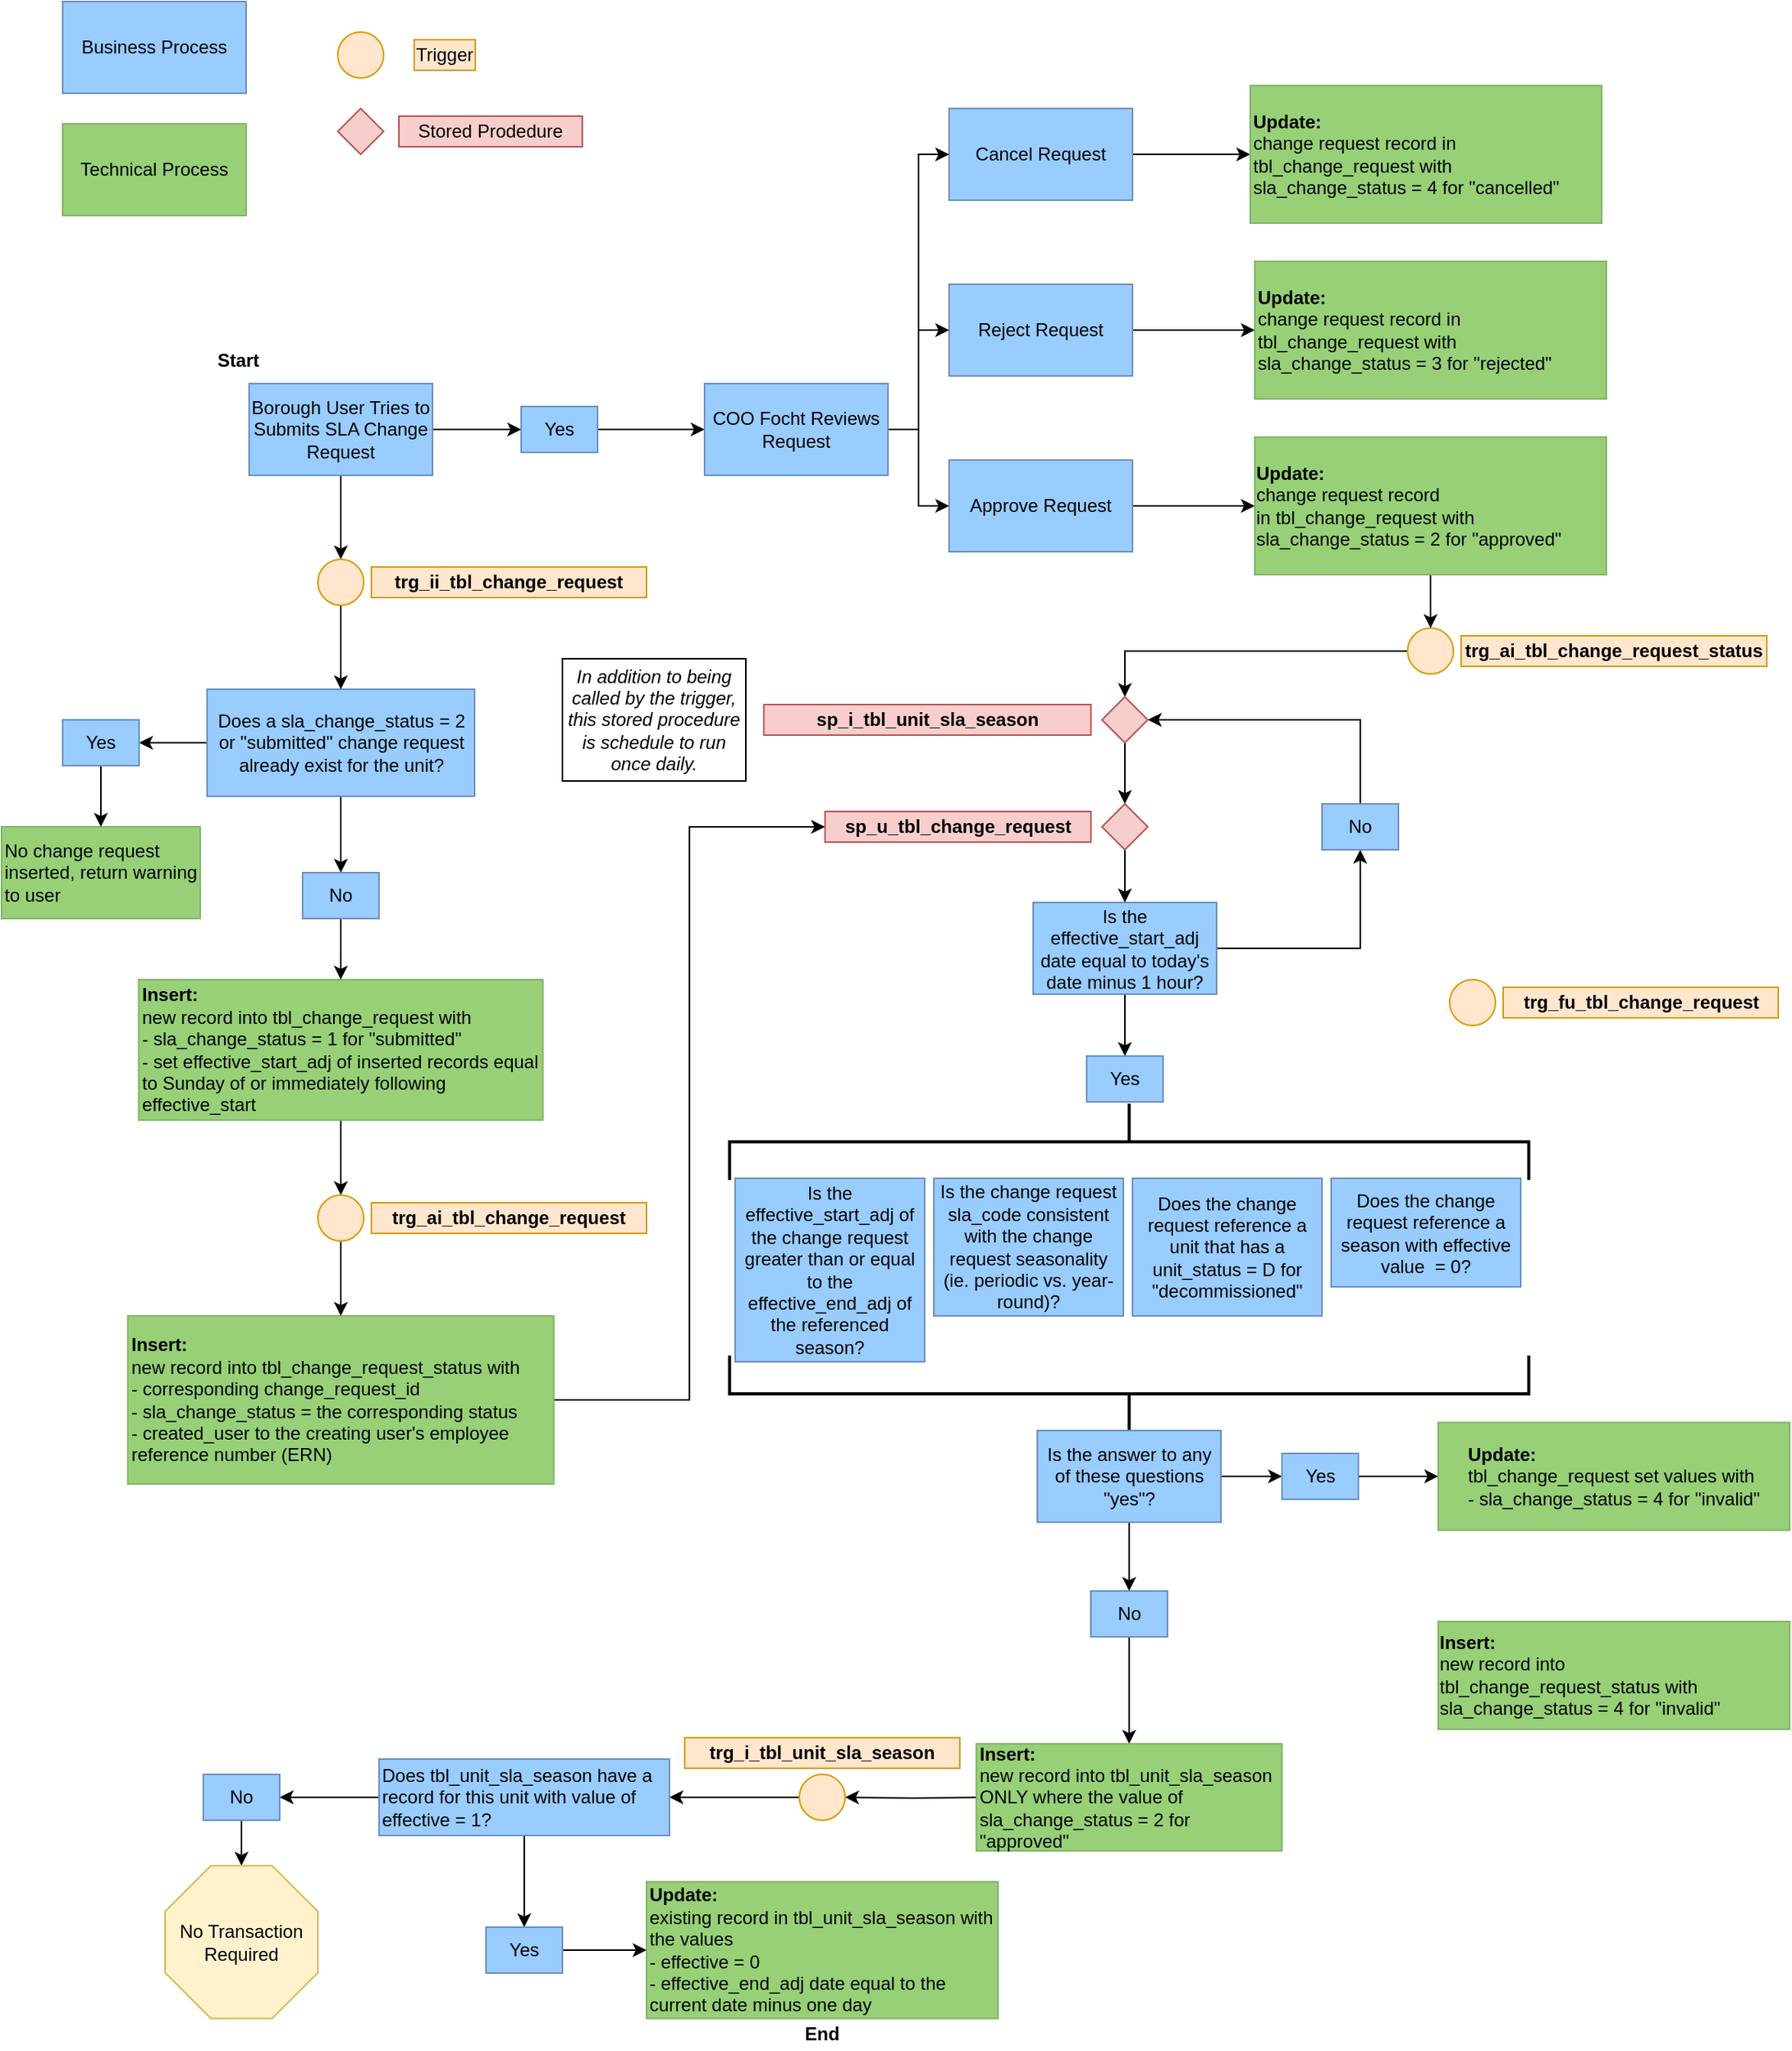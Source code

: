 <mxfile version="13.7.6" type="github">
  <diagram id="APbCHEt9h7LmyBrYfhhx" name="Page-1">
    <mxGraphModel dx="2272" dy="794" grid="1" gridSize="10" guides="1" tooltips="1" connect="1" arrows="1" fold="1" page="1" pageScale="1" pageWidth="850" pageHeight="1100" math="0" shadow="0">
      <root>
        <mxCell id="0" />
        <mxCell id="1" parent="0" />
        <mxCell id="TYA-corCzER_tpGZpnsk-2" value="Business Process" style="rounded=0;whiteSpace=wrap;html=1;fillColor=#dae8fc;strokeColor=#6c8ebf;" parent="1" vertex="1">
          <mxGeometry x="20" y="20" width="120" height="60" as="geometry" />
        </mxCell>
        <mxCell id="TYA-corCzER_tpGZpnsk-3" value="Technical Process" style="rounded=0;whiteSpace=wrap;html=1;fillColor=#97D077;strokeColor=#82b366;" parent="1" vertex="1">
          <mxGeometry x="20" y="100" width="120" height="60" as="geometry" />
        </mxCell>
        <mxCell id="TYA-corCzER_tpGZpnsk-4" value="" style="ellipse;whiteSpace=wrap;html=1;aspect=fixed;fillColor=#ffe6cc;strokeColor=#d79b00;" parent="1" vertex="1">
          <mxGeometry x="200" y="40" width="30" height="30" as="geometry" />
        </mxCell>
        <mxCell id="TYA-corCzER_tpGZpnsk-5" value="Trigger" style="text;html=1;strokeColor=#d79b00;fillColor=#ffe6cc;align=center;verticalAlign=middle;whiteSpace=wrap;rounded=0;" parent="1" vertex="1">
          <mxGeometry x="250" y="45" width="40" height="20" as="geometry" />
        </mxCell>
        <mxCell id="3o3nBdtsmn0ed2RaHUh7-13" value="" style="edgeStyle=orthogonalEdgeStyle;rounded=0;orthogonalLoop=1;jettySize=auto;html=1;" parent="1" source="TYA-corCzER_tpGZpnsk-7" target="e-__jFEW9f1SL3vXLQ8T-2" edge="1">
          <mxGeometry relative="1" as="geometry" />
        </mxCell>
        <mxCell id="HUFOrXZjp_os2G7rT3iw-18" style="edgeStyle=orthogonalEdgeStyle;rounded=0;orthogonalLoop=1;jettySize=auto;html=1;exitX=0.5;exitY=1;exitDx=0;exitDy=0;entryX=0.5;entryY=0;entryDx=0;entryDy=0;" parent="1" source="TYA-corCzER_tpGZpnsk-7" target="HUFOrXZjp_os2G7rT3iw-16" edge="1">
          <mxGeometry relative="1" as="geometry" />
        </mxCell>
        <mxCell id="TYA-corCzER_tpGZpnsk-7" value="Borough User Tries to Submits SLA Change Request" style="rounded=0;whiteSpace=wrap;html=1;fillColor=#99CCFF;strokeColor=#6c8ebf;" parent="1" vertex="1">
          <mxGeometry x="142.01" y="270" width="120" height="60" as="geometry" />
        </mxCell>
        <mxCell id="TYA-corCzER_tpGZpnsk-9" value="COO Focht Reviews Request" style="rounded=0;whiteSpace=wrap;html=1;fillColor=#dae8fc;strokeColor=#6c8ebf;" parent="1" vertex="1">
          <mxGeometry x="440" y="270" width="120" height="60" as="geometry" />
        </mxCell>
        <mxCell id="HUFOrXZjp_os2G7rT3iw-30" style="edgeStyle=orthogonalEdgeStyle;rounded=0;orthogonalLoop=1;jettySize=auto;html=1;exitX=0.5;exitY=1;exitDx=0;exitDy=0;entryX=0.5;entryY=0;entryDx=0;entryDy=0;" parent="1" source="TYA-corCzER_tpGZpnsk-22" target="HUFOrXZjp_os2G7rT3iw-29" edge="1">
          <mxGeometry relative="1" as="geometry" />
        </mxCell>
        <mxCell id="TYA-corCzER_tpGZpnsk-22" value="Insert:&lt;br&gt;&lt;span style=&quot;font-weight: normal&quot;&gt;new record into tbl_change_request with&lt;br&gt;- sla_change_status = 1 for &quot;submitted&quot;&lt;br&gt;-&amp;nbsp;&lt;/span&gt;&lt;span style=&quot;font-weight: 400&quot;&gt;set effective_start_adj of inserted records equal to Sunday of or immediately following effective_start&lt;/span&gt;&lt;span style=&quot;font-weight: normal&quot;&gt;&lt;br&gt;&lt;/span&gt;" style="rounded=0;whiteSpace=wrap;html=1;fillColor=#97D077;strokeColor=#82b366;fontStyle=1;align=left;" parent="1" vertex="1">
          <mxGeometry x="69.74" y="660" width="264.51" height="91.9" as="geometry" />
        </mxCell>
        <mxCell id="HUFOrXZjp_os2G7rT3iw-40" style="edgeStyle=orthogonalEdgeStyle;rounded=0;orthogonalLoop=1;jettySize=auto;html=1;exitX=1;exitY=0.5;exitDx=0;exitDy=0;entryX=0;entryY=0.5;entryDx=0;entryDy=0;" parent="1" source="TYA-corCzER_tpGZpnsk-24" target="XjfmwIq85a9qO-nbTn4X-9" edge="1">
          <mxGeometry relative="1" as="geometry" />
        </mxCell>
        <mxCell id="TYA-corCzER_tpGZpnsk-24" value="Insert:&lt;br&gt;&lt;span style=&quot;font-weight: normal&quot;&gt;new record into tbl_change_request_status with&lt;br&gt;- corresponding change_request_id&amp;nbsp;&amp;nbsp;&lt;/span&gt;&lt;br&gt;&lt;span style=&quot;font-weight: normal&quot;&gt;- sla_change_status = the corresponding status&lt;/span&gt;&lt;br&gt;&lt;span style=&quot;font-weight: normal&quot;&gt;- created_user to the&amp;nbsp;&lt;/span&gt;&lt;span style=&quot;font-weight: 400&quot;&gt;creating user&#39;s employee reference number (ERN)&lt;/span&gt;&lt;span style=&quot;font-weight: normal&quot;&gt;&lt;br&gt;&lt;/span&gt;" style="rounded=0;whiteSpace=wrap;html=1;fillColor=#97D077;strokeColor=#82b366;fontStyle=1;align=left;" parent="1" vertex="1">
          <mxGeometry x="62.62" y="880" width="278.75" height="110" as="geometry" />
        </mxCell>
        <mxCell id="TYA-corCzER_tpGZpnsk-18" value="" style="edgeStyle=orthogonalEdgeStyle;rounded=0;orthogonalLoop=1;jettySize=auto;html=1;" parent="1" source="TYA-corCzER_tpGZpnsk-11" target="TYA-corCzER_tpGZpnsk-17" edge="1">
          <mxGeometry relative="1" as="geometry" />
        </mxCell>
        <mxCell id="TYA-corCzER_tpGZpnsk-11" value="Reject Request" style="rounded=0;whiteSpace=wrap;html=1;fillColor=#dae8fc;strokeColor=#6c8ebf;" parent="1" vertex="1">
          <mxGeometry x="600" y="205" width="120" height="60" as="geometry" />
        </mxCell>
        <mxCell id="TYA-corCzER_tpGZpnsk-17" value="&lt;div&gt;&lt;span&gt;&lt;b&gt;Update:&lt;/b&gt;&lt;/span&gt;&lt;/div&gt;&lt;div&gt;&lt;span&gt;change request record in tbl_change_request with sla_change_status = 3 for &quot;rejected&quot;&lt;/span&gt;&lt;/div&gt;" style="rounded=0;whiteSpace=wrap;html=1;fillColor=#97D077;strokeColor=#82b366;align=left;" parent="1" vertex="1">
          <mxGeometry x="800" y="190" width="230" height="90" as="geometry" />
        </mxCell>
        <mxCell id="utrAC_NS1D6aVvXHYf-W-8" style="edgeStyle=orthogonalEdgeStyle;rounded=0;orthogonalLoop=1;jettySize=auto;html=1;exitX=1;exitY=0.5;exitDx=0;exitDy=0;" parent="1" source="TYA-corCzER_tpGZpnsk-14" target="utrAC_NS1D6aVvXHYf-W-7" edge="1">
          <mxGeometry relative="1" as="geometry" />
        </mxCell>
        <mxCell id="TYA-corCzER_tpGZpnsk-14" value="Approve Request" style="rounded=0;whiteSpace=wrap;html=1;fillColor=#dae8fc;strokeColor=#6c8ebf;" parent="1" vertex="1">
          <mxGeometry x="600" y="320" width="120" height="60" as="geometry" />
        </mxCell>
        <mxCell id="3o3nBdtsmn0ed2RaHUh7-10" value="" style="edgeStyle=orthogonalEdgeStyle;rounded=0;orthogonalLoop=1;jettySize=auto;html=1;" parent="1" source="TYA-corCzER_tpGZpnsk-32" target="3o3nBdtsmn0ed2RaHUh7-9" edge="1">
          <mxGeometry relative="1" as="geometry" />
        </mxCell>
        <mxCell id="HUFOrXZjp_os2G7rT3iw-37" style="edgeStyle=orthogonalEdgeStyle;rounded=0;orthogonalLoop=1;jettySize=auto;html=1;exitX=1;exitY=0.5;exitDx=0;exitDy=0;entryX=0.5;entryY=1;entryDx=0;entryDy=0;" parent="1" source="TYA-corCzER_tpGZpnsk-32" target="TYA-corCzER_tpGZpnsk-39" edge="1">
          <mxGeometry relative="1" as="geometry" />
        </mxCell>
        <mxCell id="TYA-corCzER_tpGZpnsk-32" value="Is the effective_start_adj date equal to today&#39;s date minus 1 hour?" style="rounded=0;whiteSpace=wrap;html=1;fillColor=#99CCFF;strokeColor=#6c8ebf;" parent="1" vertex="1">
          <mxGeometry x="655" y="609.5" width="120" height="60" as="geometry" />
        </mxCell>
        <mxCell id="HUFOrXZjp_os2G7rT3iw-38" style="edgeStyle=orthogonalEdgeStyle;rounded=0;orthogonalLoop=1;jettySize=auto;html=1;exitX=0.5;exitY=0;exitDx=0;exitDy=0;entryX=1;entryY=0.5;entryDx=0;entryDy=0;" parent="1" source="TYA-corCzER_tpGZpnsk-39" target="TYA-corCzER_tpGZpnsk-46" edge="1">
          <mxGeometry relative="1" as="geometry" />
        </mxCell>
        <mxCell id="TYA-corCzER_tpGZpnsk-39" value="No" style="rounded=0;whiteSpace=wrap;html=1;fillColor=#99CCFF;strokeColor=#6c8ebf;" parent="1" vertex="1">
          <mxGeometry x="844" y="545" width="50" height="30" as="geometry" />
        </mxCell>
        <mxCell id="TYA-corCzER_tpGZpnsk-21" style="edgeStyle=orthogonalEdgeStyle;rounded=0;orthogonalLoop=1;jettySize=auto;html=1;exitX=0.5;exitY=1;exitDx=0;exitDy=0;" parent="1" source="TYA-corCzER_tpGZpnsk-17" target="TYA-corCzER_tpGZpnsk-17" edge="1">
          <mxGeometry relative="1" as="geometry" />
        </mxCell>
        <mxCell id="TYA-corCzER_tpGZpnsk-28" value="&lt;b&gt;trg_fu_tbl_change_request&lt;/b&gt;" style="text;html=1;strokeColor=#d79b00;fillColor=#ffe6cc;align=center;verticalAlign=middle;whiteSpace=wrap;rounded=0;" parent="1" vertex="1">
          <mxGeometry x="962.5" y="665" width="180" height="20" as="geometry" />
        </mxCell>
        <mxCell id="TYA-corCzER_tpGZpnsk-44" value="" style="rhombus;whiteSpace=wrap;html=1;align=left;fillColor=#f8cecc;strokeColor=#b85450;" parent="1" vertex="1">
          <mxGeometry x="200" y="90" width="30" height="30" as="geometry" />
        </mxCell>
        <mxCell id="TYA-corCzER_tpGZpnsk-45" value="Stored Prodedure" style="text;html=1;strokeColor=#b85450;fillColor=#f8cecc;align=center;verticalAlign=middle;whiteSpace=wrap;rounded=0;" parent="1" vertex="1">
          <mxGeometry x="240" y="95" width="120" height="20" as="geometry" />
        </mxCell>
        <mxCell id="TYA-corCzER_tpGZpnsk-27" value="" style="ellipse;whiteSpace=wrap;html=1;aspect=fixed;fillColor=#ffe6cc;strokeColor=#d79b00;" parent="1" vertex="1">
          <mxGeometry x="927.5" y="660" width="30" height="30" as="geometry" />
        </mxCell>
        <mxCell id="TYA-corCzER_tpGZpnsk-48" value="&lt;b&gt;sp_i_tbl_unit_sla_season&lt;br&gt;&lt;/b&gt;" style="text;html=1;strokeColor=#b85450;fillColor=#f8cecc;align=center;verticalAlign=middle;whiteSpace=wrap;rounded=0;" parent="1" vertex="1">
          <mxGeometry x="478.8" y="480" width="214" height="20" as="geometry" />
        </mxCell>
        <mxCell id="Xcc2Si-ru2YFNp3SEIyi-4" style="edgeStyle=orthogonalEdgeStyle;rounded=0;orthogonalLoop=1;jettySize=auto;html=1;exitX=0;exitY=0.5;exitDx=0;exitDy=0;entryX=1;entryY=0.5;entryDx=0;entryDy=0;" parent="1" target="TYA-corCzER_tpGZpnsk-67" edge="1">
          <mxGeometry relative="1" as="geometry">
            <mxPoint x="622" y="1195" as="sourcePoint" />
          </mxGeometry>
        </mxCell>
        <mxCell id="Xcc2Si-ru2YFNp3SEIyi-15" style="edgeStyle=orthogonalEdgeStyle;rounded=0;orthogonalLoop=1;jettySize=auto;html=1;exitX=0.5;exitY=1;exitDx=0;exitDy=0;entryX=0;entryY=0.5;entryDx=0;entryDy=0;entryPerimeter=0;" parent="1" source="TYA-corCzER_tpGZpnsk-62" target="Xcc2Si-ru2YFNp3SEIyi-3" edge="1">
          <mxGeometry relative="1" as="geometry" />
        </mxCell>
        <mxCell id="TYA-corCzER_tpGZpnsk-62" value="&lt;span style=&quot;font-weight: normal&quot;&gt;No&lt;/span&gt;" style="rounded=0;whiteSpace=wrap;html=1;fillColor=#dae8fc;strokeColor=#6c8ebf;fontStyle=1;align=center;" parent="1" vertex="1">
          <mxGeometry x="112" y="1180" width="50" height="30" as="geometry" />
        </mxCell>
        <mxCell id="Xcc2Si-ru2YFNp3SEIyi-11" style="edgeStyle=orthogonalEdgeStyle;rounded=0;orthogonalLoop=1;jettySize=auto;html=1;exitX=1;exitY=0.5;exitDx=0;exitDy=0;entryX=0;entryY=0.5;entryDx=0;entryDy=0;" parent="1" source="TYA-corCzER_tpGZpnsk-64" target="TYA-corCzER_tpGZpnsk-73" edge="1">
          <mxGeometry relative="1" as="geometry" />
        </mxCell>
        <mxCell id="TYA-corCzER_tpGZpnsk-64" value="&lt;span style=&quot;font-weight: normal&quot;&gt;Yes&lt;/span&gt;" style="rounded=0;whiteSpace=wrap;html=1;fillColor=#dae8fc;strokeColor=#6c8ebf;fontStyle=1;align=center;" parent="1" vertex="1">
          <mxGeometry x="297" y="1280" width="50" height="30" as="geometry" />
        </mxCell>
        <mxCell id="HUFOrXZjp_os2G7rT3iw-39" style="edgeStyle=orthogonalEdgeStyle;rounded=0;orthogonalLoop=1;jettySize=auto;html=1;exitX=0;exitY=0.5;exitDx=0;exitDy=0;entryX=0.5;entryY=0;entryDx=0;entryDy=0;" parent="1" source="TYA-corCzER_tpGZpnsk-53" target="TYA-corCzER_tpGZpnsk-46" edge="1">
          <mxGeometry relative="1" as="geometry" />
        </mxCell>
        <mxCell id="TYA-corCzER_tpGZpnsk-53" value="" style="ellipse;whiteSpace=wrap;html=1;aspect=fixed;fillColor=#ffe6cc;strokeColor=#d79b00;" parent="1" vertex="1">
          <mxGeometry x="900" y="430" width="30" height="30" as="geometry" />
        </mxCell>
        <mxCell id="TYA-corCzER_tpGZpnsk-55" value="&lt;b&gt;trg_ai_tbl_change_request_status&lt;/b&gt;" style="text;html=1;strokeColor=#d79b00;fillColor=#ffe6cc;align=center;verticalAlign=middle;whiteSpace=wrap;rounded=0;" parent="1" vertex="1">
          <mxGeometry x="935" y="435" width="200" height="20" as="geometry" />
        </mxCell>
        <mxCell id="Xcc2Si-ru2YFNp3SEIyi-6" style="edgeStyle=orthogonalEdgeStyle;rounded=0;orthogonalLoop=1;jettySize=auto;html=1;exitX=0;exitY=0.5;exitDx=0;exitDy=0;" parent="1" source="TYA-corCzER_tpGZpnsk-67" target="Xcc2Si-ru2YFNp3SEIyi-5" edge="1">
          <mxGeometry relative="1" as="geometry" />
        </mxCell>
        <mxCell id="TYA-corCzER_tpGZpnsk-67" value="" style="ellipse;whiteSpace=wrap;html=1;aspect=fixed;fillColor=#ffe6cc;strokeColor=#d79b00;" parent="1" vertex="1">
          <mxGeometry x="502" y="1180" width="30" height="30" as="geometry" />
        </mxCell>
        <mxCell id="TYA-corCzER_tpGZpnsk-68" value="&lt;b&gt;trg_i_tbl_unit_sla_season&lt;/b&gt;" style="text;html=1;strokeColor=#d79b00;fillColor=#ffe6cc;align=center;verticalAlign=middle;whiteSpace=wrap;rounded=0;" parent="1" vertex="1">
          <mxGeometry x="427" y="1156" width="180" height="20" as="geometry" />
        </mxCell>
        <mxCell id="TYA-corCzER_tpGZpnsk-73" value="Update:&lt;br&gt;&lt;span style=&quot;font-weight: normal&quot;&gt;existing record in tbl_unit_sla_season with the values&lt;/span&gt;&lt;br&gt;&lt;span style=&quot;font-weight: normal&quot;&gt;- effective = 0&lt;br&gt;- effective_end_adj date equal to the current date minus one day&lt;br&gt;&lt;/span&gt;" style="rounded=0;whiteSpace=wrap;html=1;fillColor=#97D077;strokeColor=#82b366;fontStyle=1;align=left;" parent="1" vertex="1">
          <mxGeometry x="402" y="1250.25" width="230" height="89.5" as="geometry" />
        </mxCell>
        <mxCell id="XjfmwIq85a9qO-nbTn4X-13" value="" style="edgeStyle=orthogonalEdgeStyle;rounded=0;orthogonalLoop=1;jettySize=auto;html=1;" parent="1" source="TYA-corCzER_tpGZpnsk-46" target="XjfmwIq85a9qO-nbTn4X-8" edge="1">
          <mxGeometry relative="1" as="geometry" />
        </mxCell>
        <mxCell id="TYA-corCzER_tpGZpnsk-46" value="" style="rhombus;whiteSpace=wrap;html=1;align=left;fillColor=#f8cecc;strokeColor=#b85450;" parent="1" vertex="1">
          <mxGeometry x="700" y="475" width="30" height="30" as="geometry" />
        </mxCell>
        <mxCell id="utrAC_NS1D6aVvXHYf-W-13" style="edgeStyle=orthogonalEdgeStyle;rounded=0;orthogonalLoop=1;jettySize=auto;html=1;exitX=0.5;exitY=1;exitDx=0;exitDy=0;entryX=0.5;entryY=0;entryDx=0;entryDy=0;" parent="1" source="utrAC_NS1D6aVvXHYf-W-7" target="TYA-corCzER_tpGZpnsk-53" edge="1">
          <mxGeometry relative="1" as="geometry" />
        </mxCell>
        <mxCell id="utrAC_NS1D6aVvXHYf-W-7" value="&lt;div style=&quot;text-align: left&quot;&gt;&lt;b&gt;Update:&lt;/b&gt;&lt;/div&gt;&lt;div style=&quot;text-align: left&quot;&gt;&lt;span&gt;change request record in&lt;/span&gt;&lt;span&gt;&amp;nbsp;&lt;/span&gt;&lt;span&gt;tbl_change_request with sla_change_status = 2 for &quot;approved&quot;&lt;/span&gt;&lt;br&gt;&lt;/div&gt;" style="rounded=0;whiteSpace=wrap;html=1;fillColor=#97D077;strokeColor=#82b366;" parent="1" vertex="1">
          <mxGeometry x="800" y="305" width="230" height="90" as="geometry" />
        </mxCell>
        <mxCell id="utrAC_NS1D6aVvXHYf-W-27" value="&lt;i&gt;In addition to being called by the trigger, this stored procedure is schedule to run once daily.&lt;/i&gt;" style="rounded=0;whiteSpace=wrap;html=1;" parent="1" vertex="1">
          <mxGeometry x="347" y="450" width="120" height="80" as="geometry" />
        </mxCell>
        <mxCell id="Xcc2Si-ru2YFNp3SEIyi-3" value="No Transaction Required" style="whiteSpace=wrap;html=1;shape=mxgraph.basic.octagon2;align=center;verticalAlign=middle;dx=15;fillColor=#fff2cc;strokeColor=#d6b656;direction=south;" parent="1" vertex="1">
          <mxGeometry x="87" y="1239.75" width="100" height="100" as="geometry" />
        </mxCell>
        <mxCell id="Xcc2Si-ru2YFNp3SEIyi-10" style="edgeStyle=orthogonalEdgeStyle;rounded=0;orthogonalLoop=1;jettySize=auto;html=1;exitX=0.5;exitY=1;exitDx=0;exitDy=0;entryX=0.5;entryY=0;entryDx=0;entryDy=0;" parent="1" source="Xcc2Si-ru2YFNp3SEIyi-5" target="TYA-corCzER_tpGZpnsk-64" edge="1">
          <mxGeometry relative="1" as="geometry" />
        </mxCell>
        <mxCell id="Xcc2Si-ru2YFNp3SEIyi-13" style="edgeStyle=orthogonalEdgeStyle;rounded=0;orthogonalLoop=1;jettySize=auto;html=1;exitX=0;exitY=0.5;exitDx=0;exitDy=0;entryX=1;entryY=0.5;entryDx=0;entryDy=0;" parent="1" source="Xcc2Si-ru2YFNp3SEIyi-5" target="TYA-corCzER_tpGZpnsk-62" edge="1">
          <mxGeometry relative="1" as="geometry" />
        </mxCell>
        <mxCell id="Xcc2Si-ru2YFNp3SEIyi-5" value="&lt;span style=&quot;font-weight: 400 ; text-align: center&quot;&gt;Does tbl_unit_sla_season have a record for this unit with value of effective = 1?&lt;/span&gt;" style="rounded=0;whiteSpace=wrap;html=1;fillColor=#dae8fc;strokeColor=#6c8ebf;fontStyle=1;align=left;" parent="1" vertex="1">
          <mxGeometry x="227" y="1170" width="190" height="50" as="geometry" />
        </mxCell>
        <mxCell id="Xcc2Si-ru2YFNp3SEIyi-16" value="&lt;b&gt;End&lt;/b&gt;" style="text;html=1;strokeColor=none;fillColor=none;align=center;verticalAlign=middle;whiteSpace=wrap;rounded=0;" parent="1" vertex="1">
          <mxGeometry x="497" y="1340" width="40" height="20" as="geometry" />
        </mxCell>
        <mxCell id="e-__jFEW9f1SL3vXLQ8T-5" style="edgeStyle=orthogonalEdgeStyle;rounded=0;orthogonalLoop=1;jettySize=auto;html=1;exitX=1;exitY=0.5;exitDx=0;exitDy=0;entryX=0;entryY=0.5;entryDx=0;entryDy=0;" parent="1" source="e-__jFEW9f1SL3vXLQ8T-2" target="TYA-corCzER_tpGZpnsk-9" edge="1">
          <mxGeometry relative="1" as="geometry" />
        </mxCell>
        <mxCell id="e-__jFEW9f1SL3vXLQ8T-2" value="Yes" style="rounded=0;whiteSpace=wrap;html=1;fillColor=#99CCFF;strokeColor=#6c8ebf;" parent="1" vertex="1">
          <mxGeometry x="320" y="285" width="50" height="30" as="geometry" />
        </mxCell>
        <mxCell id="e-__jFEW9f1SL3vXLQ8T-8" value="&lt;div style=&quot;text-align: left&quot;&gt;&lt;b&gt;Update:&lt;/b&gt;&lt;/div&gt;&lt;div style=&quot;text-align: left&quot;&gt;&lt;span&gt;tbl_change_request set values with&amp;nbsp;&lt;/span&gt;&lt;/div&gt;&lt;div style=&quot;text-align: left&quot;&gt;&lt;span&gt;- sla_change_status = 4 for &quot;invalid&quot;&lt;/span&gt;&lt;/div&gt;" style="rounded=0;whiteSpace=wrap;html=1;fillColor=#97D077;strokeColor=#82b366;" parent="1" vertex="1">
          <mxGeometry x="920" y="949.75" width="230" height="70.5" as="geometry" />
        </mxCell>
        <mxCell id="3o3nBdtsmn0ed2RaHUh7-16" style="edgeStyle=orthogonalEdgeStyle;rounded=0;orthogonalLoop=1;jettySize=auto;html=1;" parent="1" source="e-__jFEW9f1SL3vXLQ8T-9" target="3o3nBdtsmn0ed2RaHUh7-15" edge="1">
          <mxGeometry relative="1" as="geometry" />
        </mxCell>
        <mxCell id="e-__jFEW9f1SL3vXLQ8T-9" value="No" style="rounded=0;whiteSpace=wrap;html=1;fillColor=#dae8fc;strokeColor=#6c8ebf;" parent="1" vertex="1">
          <mxGeometry x="692.8" y="1060" width="50" height="30" as="geometry" />
        </mxCell>
        <mxCell id="XjfmwIq85a9qO-nbTn4X-1" value="&lt;b&gt;Start&lt;br&gt;&lt;/b&gt;" style="text;html=1;strokeColor=none;fillColor=none;align=center;verticalAlign=middle;whiteSpace=wrap;rounded=0;" parent="1" vertex="1">
          <mxGeometry x="115" y="245" width="40" height="20" as="geometry" />
        </mxCell>
        <mxCell id="3o3nBdtsmn0ed2RaHUh7-7" style="edgeStyle=orthogonalEdgeStyle;rounded=0;orthogonalLoop=1;jettySize=auto;html=1;exitX=0.5;exitY=1;exitDx=0;exitDy=0;entryX=0.5;entryY=0;entryDx=0;entryDy=0;" parent="1" source="XjfmwIq85a9qO-nbTn4X-8" target="TYA-corCzER_tpGZpnsk-32" edge="1">
          <mxGeometry relative="1" as="geometry" />
        </mxCell>
        <mxCell id="XjfmwIq85a9qO-nbTn4X-8" value="" style="rhombus;whiteSpace=wrap;html=1;align=left;fillColor=#f8cecc;strokeColor=#b85450;" parent="1" vertex="1">
          <mxGeometry x="700" y="545" width="30" height="30" as="geometry" />
        </mxCell>
        <mxCell id="XjfmwIq85a9qO-nbTn4X-9" value="&lt;b&gt;sp_u_tbl_change_request&lt;br&gt;&lt;/b&gt;" style="text;html=1;strokeColor=#b85450;fillColor=#f8cecc;align=center;verticalAlign=middle;whiteSpace=wrap;rounded=0;" parent="1" vertex="1">
          <mxGeometry x="518.8" y="550" width="174" height="20" as="geometry" />
        </mxCell>
        <mxCell id="XjfmwIq85a9qO-nbTn4X-15" value="Does the change request reference a season with effective value&amp;nbsp; = 0?" style="rounded=0;whiteSpace=wrap;html=1;fillColor=#99CCFF;strokeColor=#6c8ebf;" parent="1" vertex="1">
          <mxGeometry x="850" y="790" width="124" height="71" as="geometry" />
        </mxCell>
        <mxCell id="XjfmwIq85a9qO-nbTn4X-20" value="Is the change request sla_code consistent with the change request seasonality (ie. periodic vs. year-round)?" style="rounded=0;whiteSpace=wrap;html=1;fillColor=#99CCFF;strokeColor=#6c8ebf;" parent="1" vertex="1">
          <mxGeometry x="590" y="790" width="124" height="90" as="geometry" />
        </mxCell>
        <mxCell id="XjfmwIq85a9qO-nbTn4X-22" value="Does the change request reference a unit that has a unit_status = D for &quot;decommissioned&quot;" style="rounded=0;whiteSpace=wrap;html=1;fillColor=#99CCFF;strokeColor=#6c8ebf;" parent="1" vertex="1">
          <mxGeometry x="720" y="790" width="124" height="90" as="geometry" />
        </mxCell>
        <mxCell id="XjfmwIq85a9qO-nbTn4X-24" value="Is the effective_start_adj of the change request greater than or equal to the effective_end_adj of the referenced season?" style="rounded=0;whiteSpace=wrap;html=1;fillColor=#99CCFF;strokeColor=#6c8ebf;" parent="1" vertex="1">
          <mxGeometry x="460" y="790" width="124" height="120" as="geometry" />
        </mxCell>
        <mxCell id="3o3nBdtsmn0ed2RaHUh7-12" value="" style="edgeStyle=orthogonalEdgeStyle;rounded=0;orthogonalLoop=1;jettySize=auto;html=1;" parent="1" source="3o3nBdtsmn0ed2RaHUh7-1" target="e-__jFEW9f1SL3vXLQ8T-9" edge="1">
          <mxGeometry relative="1" as="geometry" />
        </mxCell>
        <mxCell id="3o3nBdtsmn0ed2RaHUh7-18" style="edgeStyle=orthogonalEdgeStyle;rounded=0;orthogonalLoop=1;jettySize=auto;html=1;exitX=1;exitY=0.5;exitDx=0;exitDy=0;" parent="1" source="3o3nBdtsmn0ed2RaHUh7-1" target="3o3nBdtsmn0ed2RaHUh7-17" edge="1">
          <mxGeometry relative="1" as="geometry" />
        </mxCell>
        <mxCell id="3o3nBdtsmn0ed2RaHUh7-1" value="Is the answer to any of these questions &quot;yes&quot;?" style="rounded=0;whiteSpace=wrap;html=1;fillColor=#dae8fc;strokeColor=#6c8ebf;" parent="1" vertex="1">
          <mxGeometry x="657.8" y="955" width="120" height="60" as="geometry" />
        </mxCell>
        <mxCell id="3o3nBdtsmn0ed2RaHUh7-2" value="" style="strokeWidth=2;html=1;shape=mxgraph.flowchart.annotation_2;align=left;labelPosition=right;pointerEvents=1;fillColor=#FF0000;gradientColor=none;rotation=90;" parent="1" vertex="1">
          <mxGeometry x="692.8" y="504.67" width="50" height="522.93" as="geometry" />
        </mxCell>
        <mxCell id="3o3nBdtsmn0ed2RaHUh7-9" value="Yes" style="rounded=0;whiteSpace=wrap;html=1;fillColor=#99CCFF;strokeColor=#6c8ebf;" parent="1" vertex="1">
          <mxGeometry x="690" y="710" width="50" height="30" as="geometry" />
        </mxCell>
        <mxCell id="3o3nBdtsmn0ed2RaHUh7-11" value="" style="strokeWidth=2;html=1;shape=mxgraph.flowchart.annotation_2;align=left;labelPosition=right;pointerEvents=1;fillColor=#FF0000;gradientColor=none;rotation=-90;" parent="1" vertex="1">
          <mxGeometry x="692.8" y="669.5" width="50" height="522.93" as="geometry" />
        </mxCell>
        <mxCell id="3o3nBdtsmn0ed2RaHUh7-15" value="Insert:&lt;br&gt;&lt;span style=&quot;font-weight: 400&quot;&gt;new record into tbl_unit_sla_season ONLY where the value of sla_change_status = 2 for &quot;approved&quot;&lt;/span&gt;" style="rounded=0;whiteSpace=wrap;html=1;fillColor=#97D077;strokeColor=#82b366;fontStyle=1;align=left;" parent="1" vertex="1">
          <mxGeometry x="617.8" y="1160" width="200" height="70" as="geometry" />
        </mxCell>
        <mxCell id="3o3nBdtsmn0ed2RaHUh7-19" style="edgeStyle=orthogonalEdgeStyle;rounded=0;orthogonalLoop=1;jettySize=auto;html=1;exitX=1;exitY=0.5;exitDx=0;exitDy=0;entryX=0;entryY=0.5;entryDx=0;entryDy=0;" parent="1" source="3o3nBdtsmn0ed2RaHUh7-17" target="e-__jFEW9f1SL3vXLQ8T-8" edge="1">
          <mxGeometry relative="1" as="geometry" />
        </mxCell>
        <mxCell id="3o3nBdtsmn0ed2RaHUh7-17" value="Yes" style="rounded=0;whiteSpace=wrap;html=1;fillColor=#99CCFF;strokeColor=#6c8ebf;" parent="1" vertex="1">
          <mxGeometry x="817.8" y="970" width="50" height="30" as="geometry" />
        </mxCell>
        <mxCell id="HUFOrXZjp_os2G7rT3iw-1" value="&lt;b&gt;trg_ii_tbl_change_request&lt;/b&gt;" style="text;html=1;strokeColor=#d79b00;fillColor=#ffe6cc;align=center;verticalAlign=middle;whiteSpace=wrap;rounded=0;" parent="1" vertex="1">
          <mxGeometry x="222" y="390" width="180" height="20" as="geometry" />
        </mxCell>
        <mxCell id="HUFOrXZjp_os2G7rT3iw-22" value="" style="edgeStyle=orthogonalEdgeStyle;rounded=0;orthogonalLoop=1;jettySize=auto;html=1;" parent="1" source="HUFOrXZjp_os2G7rT3iw-2" target="HUFOrXZjp_os2G7rT3iw-21" edge="1">
          <mxGeometry relative="1" as="geometry" />
        </mxCell>
        <mxCell id="HUFOrXZjp_os2G7rT3iw-24" style="edgeStyle=orthogonalEdgeStyle;rounded=0;orthogonalLoop=1;jettySize=auto;html=1;exitX=0;exitY=0.5;exitDx=0;exitDy=0;entryX=1;entryY=0.5;entryDx=0;entryDy=0;" parent="1" source="HUFOrXZjp_os2G7rT3iw-2" target="HUFOrXZjp_os2G7rT3iw-20" edge="1">
          <mxGeometry relative="1" as="geometry" />
        </mxCell>
        <mxCell id="HUFOrXZjp_os2G7rT3iw-2" value="Does a sla_change_status = 2 or &quot;submitted&quot; change request already exist for the unit?" style="rounded=0;whiteSpace=wrap;html=1;fillColor=#99CCFF;strokeColor=#6c8ebf;" parent="1" vertex="1">
          <mxGeometry x="114.51" y="470" width="175" height="70" as="geometry" />
        </mxCell>
        <mxCell id="HUFOrXZjp_os2G7rT3iw-14" style="edgeStyle=orthogonalEdgeStyle;rounded=0;orthogonalLoop=1;jettySize=auto;html=1;exitX=1;exitY=0.5;exitDx=0;exitDy=0;entryX=0;entryY=0.5;entryDx=0;entryDy=0;" parent="1" source="HUFOrXZjp_os2G7rT3iw-4" target="HUFOrXZjp_os2G7rT3iw-7" edge="1">
          <mxGeometry relative="1" as="geometry" />
        </mxCell>
        <mxCell id="HUFOrXZjp_os2G7rT3iw-4" value="Cancel Request" style="rounded=0;whiteSpace=wrap;html=1;fillColor=#dae8fc;strokeColor=#6c8ebf;" parent="1" vertex="1">
          <mxGeometry x="600" y="90" width="120" height="60" as="geometry" />
        </mxCell>
        <mxCell id="HUFOrXZjp_os2G7rT3iw-7" value="&lt;div&gt;&lt;span&gt;&lt;b&gt;Update:&lt;/b&gt;&lt;/span&gt;&lt;/div&gt;&lt;div&gt;&lt;span&gt;change request record in tbl_change_request with sla_change_status = 4 for &quot;cancelled&quot;&lt;/span&gt;&lt;/div&gt;" style="rounded=0;whiteSpace=wrap;html=1;fillColor=#97D077;strokeColor=#82b366;align=left;" parent="1" vertex="1">
          <mxGeometry x="797" y="75" width="230" height="90" as="geometry" />
        </mxCell>
        <mxCell id="HUFOrXZjp_os2G7rT3iw-15" value="&lt;div&gt;&lt;span style=&quot;font-weight: normal&quot;&gt;No change request inserted, return warning to user&lt;/span&gt;&lt;/div&gt;" style="rounded=0;whiteSpace=wrap;html=1;fillColor=#97D077;strokeColor=#82b366;align=left;fontStyle=1" parent="1" vertex="1">
          <mxGeometry x="-20" y="560" width="130" height="60" as="geometry" />
        </mxCell>
        <mxCell id="HUFOrXZjp_os2G7rT3iw-19" style="edgeStyle=orthogonalEdgeStyle;rounded=0;orthogonalLoop=1;jettySize=auto;html=1;exitX=0.5;exitY=1;exitDx=0;exitDy=0;entryX=0.5;entryY=0;entryDx=0;entryDy=0;" parent="1" source="HUFOrXZjp_os2G7rT3iw-16" target="HUFOrXZjp_os2G7rT3iw-2" edge="1">
          <mxGeometry relative="1" as="geometry" />
        </mxCell>
        <mxCell id="HUFOrXZjp_os2G7rT3iw-16" value="" style="ellipse;whiteSpace=wrap;html=1;aspect=fixed;fillColor=#ffe6cc;strokeColor=#d79b00;" parent="1" vertex="1">
          <mxGeometry x="187" y="385" width="30" height="30" as="geometry" />
        </mxCell>
        <mxCell id="HUFOrXZjp_os2G7rT3iw-25" style="edgeStyle=orthogonalEdgeStyle;rounded=0;orthogonalLoop=1;jettySize=auto;html=1;exitX=0.5;exitY=1;exitDx=0;exitDy=0;entryX=0.5;entryY=0;entryDx=0;entryDy=0;" parent="1" source="HUFOrXZjp_os2G7rT3iw-20" target="HUFOrXZjp_os2G7rT3iw-15" edge="1">
          <mxGeometry relative="1" as="geometry" />
        </mxCell>
        <mxCell id="HUFOrXZjp_os2G7rT3iw-20" value="Yes" style="rounded=0;whiteSpace=wrap;html=1;fillColor=#99CCFF;strokeColor=#6c8ebf;" parent="1" vertex="1">
          <mxGeometry x="20" y="490" width="50" height="30" as="geometry" />
        </mxCell>
        <mxCell id="HUFOrXZjp_os2G7rT3iw-23" value="" style="edgeStyle=orthogonalEdgeStyle;rounded=0;orthogonalLoop=1;jettySize=auto;html=1;" parent="1" source="HUFOrXZjp_os2G7rT3iw-21" target="TYA-corCzER_tpGZpnsk-22" edge="1">
          <mxGeometry relative="1" as="geometry" />
        </mxCell>
        <mxCell id="HUFOrXZjp_os2G7rT3iw-21" value="No" style="rounded=0;whiteSpace=wrap;html=1;fillColor=#99CCFF;strokeColor=#6c8ebf;" parent="1" vertex="1">
          <mxGeometry x="177" y="590" width="50" height="30" as="geometry" />
        </mxCell>
        <mxCell id="HUFOrXZjp_os2G7rT3iw-26" style="edgeStyle=orthogonalEdgeStyle;rounded=0;orthogonalLoop=1;jettySize=auto;html=1;exitX=0.5;exitY=1;exitDx=0;exitDy=0;" parent="1" source="HUFOrXZjp_os2G7rT3iw-15" target="HUFOrXZjp_os2G7rT3iw-15" edge="1">
          <mxGeometry relative="1" as="geometry" />
        </mxCell>
        <mxCell id="HUFOrXZjp_os2G7rT3iw-28" value="&lt;b&gt;trg_ai_tbl_change_request&lt;/b&gt;" style="text;html=1;strokeColor=#d79b00;fillColor=#ffe6cc;align=center;verticalAlign=middle;whiteSpace=wrap;rounded=0;" parent="1" vertex="1">
          <mxGeometry x="222" y="806" width="180" height="20" as="geometry" />
        </mxCell>
        <mxCell id="HUFOrXZjp_os2G7rT3iw-34" style="edgeStyle=orthogonalEdgeStyle;rounded=0;orthogonalLoop=1;jettySize=auto;html=1;exitX=0.5;exitY=1;exitDx=0;exitDy=0;entryX=0.5;entryY=0;entryDx=0;entryDy=0;" parent="1" source="HUFOrXZjp_os2G7rT3iw-29" target="TYA-corCzER_tpGZpnsk-24" edge="1">
          <mxGeometry relative="1" as="geometry" />
        </mxCell>
        <mxCell id="HUFOrXZjp_os2G7rT3iw-29" value="" style="ellipse;whiteSpace=wrap;html=1;aspect=fixed;fillColor=#ffe6cc;strokeColor=#d79b00;" parent="1" vertex="1">
          <mxGeometry x="187" y="801" width="30" height="30" as="geometry" />
        </mxCell>
        <mxCell id="HUFOrXZjp_os2G7rT3iw-31" style="edgeStyle=orthogonalEdgeStyle;rounded=0;orthogonalLoop=1;jettySize=auto;html=1;exitX=0.5;exitY=1;exitDx=0;exitDy=0;" parent="1" source="HUFOrXZjp_os2G7rT3iw-29" target="HUFOrXZjp_os2G7rT3iw-29" edge="1">
          <mxGeometry relative="1" as="geometry" />
        </mxCell>
        <mxCell id="HUFOrXZjp_os2G7rT3iw-41" value="&lt;div style=&quot;text-align: left&quot;&gt;&lt;span&gt;&lt;b&gt;Insert:&lt;/b&gt;&lt;/span&gt;&lt;/div&gt;&lt;div style=&quot;text-align: left&quot;&gt;&lt;span&gt;new record into tbl_change_request_status with sla_change_status = 4 for &quot;invalid&quot;&lt;/span&gt;&lt;/div&gt;" style="rounded=0;whiteSpace=wrap;html=1;fillColor=#97D077;strokeColor=#82b366;" parent="1" vertex="1">
          <mxGeometry x="920" y="1080" width="230" height="70.5" as="geometry" />
        </mxCell>
        <mxCell id="gYBFZbuTnCWKFlB4koAg-1" value="Business Process" style="rounded=0;whiteSpace=wrap;html=1;fillColor=#99CCFF;strokeColor=#6c8ebf;" parent="1" vertex="1">
          <mxGeometry x="20" y="20" width="120" height="60" as="geometry" />
        </mxCell>
        <mxCell id="gYBFZbuTnCWKFlB4koAg-2" value="Cancel Request" style="rounded=0;whiteSpace=wrap;html=1;fillColor=#99CCFF;strokeColor=#6c8ebf;" parent="1" vertex="1">
          <mxGeometry x="600" y="90" width="120" height="60" as="geometry" />
        </mxCell>
        <mxCell id="gYBFZbuTnCWKFlB4koAg-3" value="Reject Request" style="rounded=0;whiteSpace=wrap;html=1;fillColor=#99CCFF;strokeColor=#6c8ebf;" parent="1" vertex="1">
          <mxGeometry x="600" y="205" width="120" height="60" as="geometry" />
        </mxCell>
        <mxCell id="gYBFZbuTnCWKFlB4koAg-4" value="Approve Request" style="rounded=0;whiteSpace=wrap;html=1;fillColor=#99CCFF;strokeColor=#6c8ebf;" parent="1" vertex="1">
          <mxGeometry x="600" y="320" width="120" height="60" as="geometry" />
        </mxCell>
        <mxCell id="RhcDBgVmTd3TejFWE7ym-1" style="edgeStyle=orthogonalEdgeStyle;rounded=0;orthogonalLoop=1;jettySize=auto;html=1;exitX=1;exitY=0.5;exitDx=0;exitDy=0;entryX=0;entryY=0.5;entryDx=0;entryDy=0;" parent="1" source="gYBFZbuTnCWKFlB4koAg-5" target="gYBFZbuTnCWKFlB4koAg-4" edge="1">
          <mxGeometry relative="1" as="geometry" />
        </mxCell>
        <mxCell id="RhcDBgVmTd3TejFWE7ym-2" style="edgeStyle=orthogonalEdgeStyle;rounded=0;orthogonalLoop=1;jettySize=auto;html=1;exitX=1;exitY=0.5;exitDx=0;exitDy=0;entryX=0;entryY=0.5;entryDx=0;entryDy=0;" parent="1" source="gYBFZbuTnCWKFlB4koAg-5" target="gYBFZbuTnCWKFlB4koAg-3" edge="1">
          <mxGeometry relative="1" as="geometry" />
        </mxCell>
        <mxCell id="RhcDBgVmTd3TejFWE7ym-3" style="edgeStyle=orthogonalEdgeStyle;rounded=0;orthogonalLoop=1;jettySize=auto;html=1;exitX=1;exitY=0.5;exitDx=0;exitDy=0;entryX=0;entryY=0.5;entryDx=0;entryDy=0;" parent="1" source="gYBFZbuTnCWKFlB4koAg-5" target="gYBFZbuTnCWKFlB4koAg-2" edge="1">
          <mxGeometry relative="1" as="geometry" />
        </mxCell>
        <mxCell id="gYBFZbuTnCWKFlB4koAg-5" value="COO Focht Reviews Request" style="rounded=0;whiteSpace=wrap;html=1;fillColor=#99CCFF;strokeColor=#6c8ebf;" parent="1" vertex="1">
          <mxGeometry x="440" y="270" width="120" height="60" as="geometry" />
        </mxCell>
        <mxCell id="gYBFZbuTnCWKFlB4koAg-6" value="&lt;span style=&quot;font-weight: normal&quot;&gt;No&lt;/span&gt;" style="rounded=0;whiteSpace=wrap;html=1;fillColor=#99CCFF;strokeColor=#6c8ebf;fontStyle=1;align=center;" parent="1" vertex="1">
          <mxGeometry x="112" y="1180" width="50" height="30" as="geometry" />
        </mxCell>
        <mxCell id="gYBFZbuTnCWKFlB4koAg-7" value="&lt;span style=&quot;font-weight: 400 ; text-align: center&quot;&gt;Does tbl_unit_sla_season have a record for this unit with value of effective = 1?&lt;/span&gt;" style="rounded=0;whiteSpace=wrap;html=1;fillColor=#99CCFF;strokeColor=#6c8ebf;fontStyle=1;align=left;" parent="1" vertex="1">
          <mxGeometry x="227" y="1170" width="190" height="50" as="geometry" />
        </mxCell>
        <mxCell id="gYBFZbuTnCWKFlB4koAg-8" value="&lt;span style=&quot;font-weight: normal&quot;&gt;Yes&lt;/span&gt;" style="rounded=0;whiteSpace=wrap;html=1;fillColor=#99CCFF;strokeColor=#6c8ebf;fontStyle=1;align=center;" parent="1" vertex="1">
          <mxGeometry x="297" y="1280" width="50" height="30" as="geometry" />
        </mxCell>
        <mxCell id="gYBFZbuTnCWKFlB4koAg-9" value="No" style="rounded=0;whiteSpace=wrap;html=1;fillColor=#99CCFF;strokeColor=#6c8ebf;" parent="1" vertex="1">
          <mxGeometry x="692.8" y="1060" width="50" height="30" as="geometry" />
        </mxCell>
        <mxCell id="gYBFZbuTnCWKFlB4koAg-10" value="Is the answer to any of these questions &quot;yes&quot;?" style="rounded=0;whiteSpace=wrap;html=1;fillColor=#99CCFF;strokeColor=#6c8ebf;" parent="1" vertex="1">
          <mxGeometry x="657.8" y="955" width="120" height="60" as="geometry" />
        </mxCell>
      </root>
    </mxGraphModel>
  </diagram>
</mxfile>
